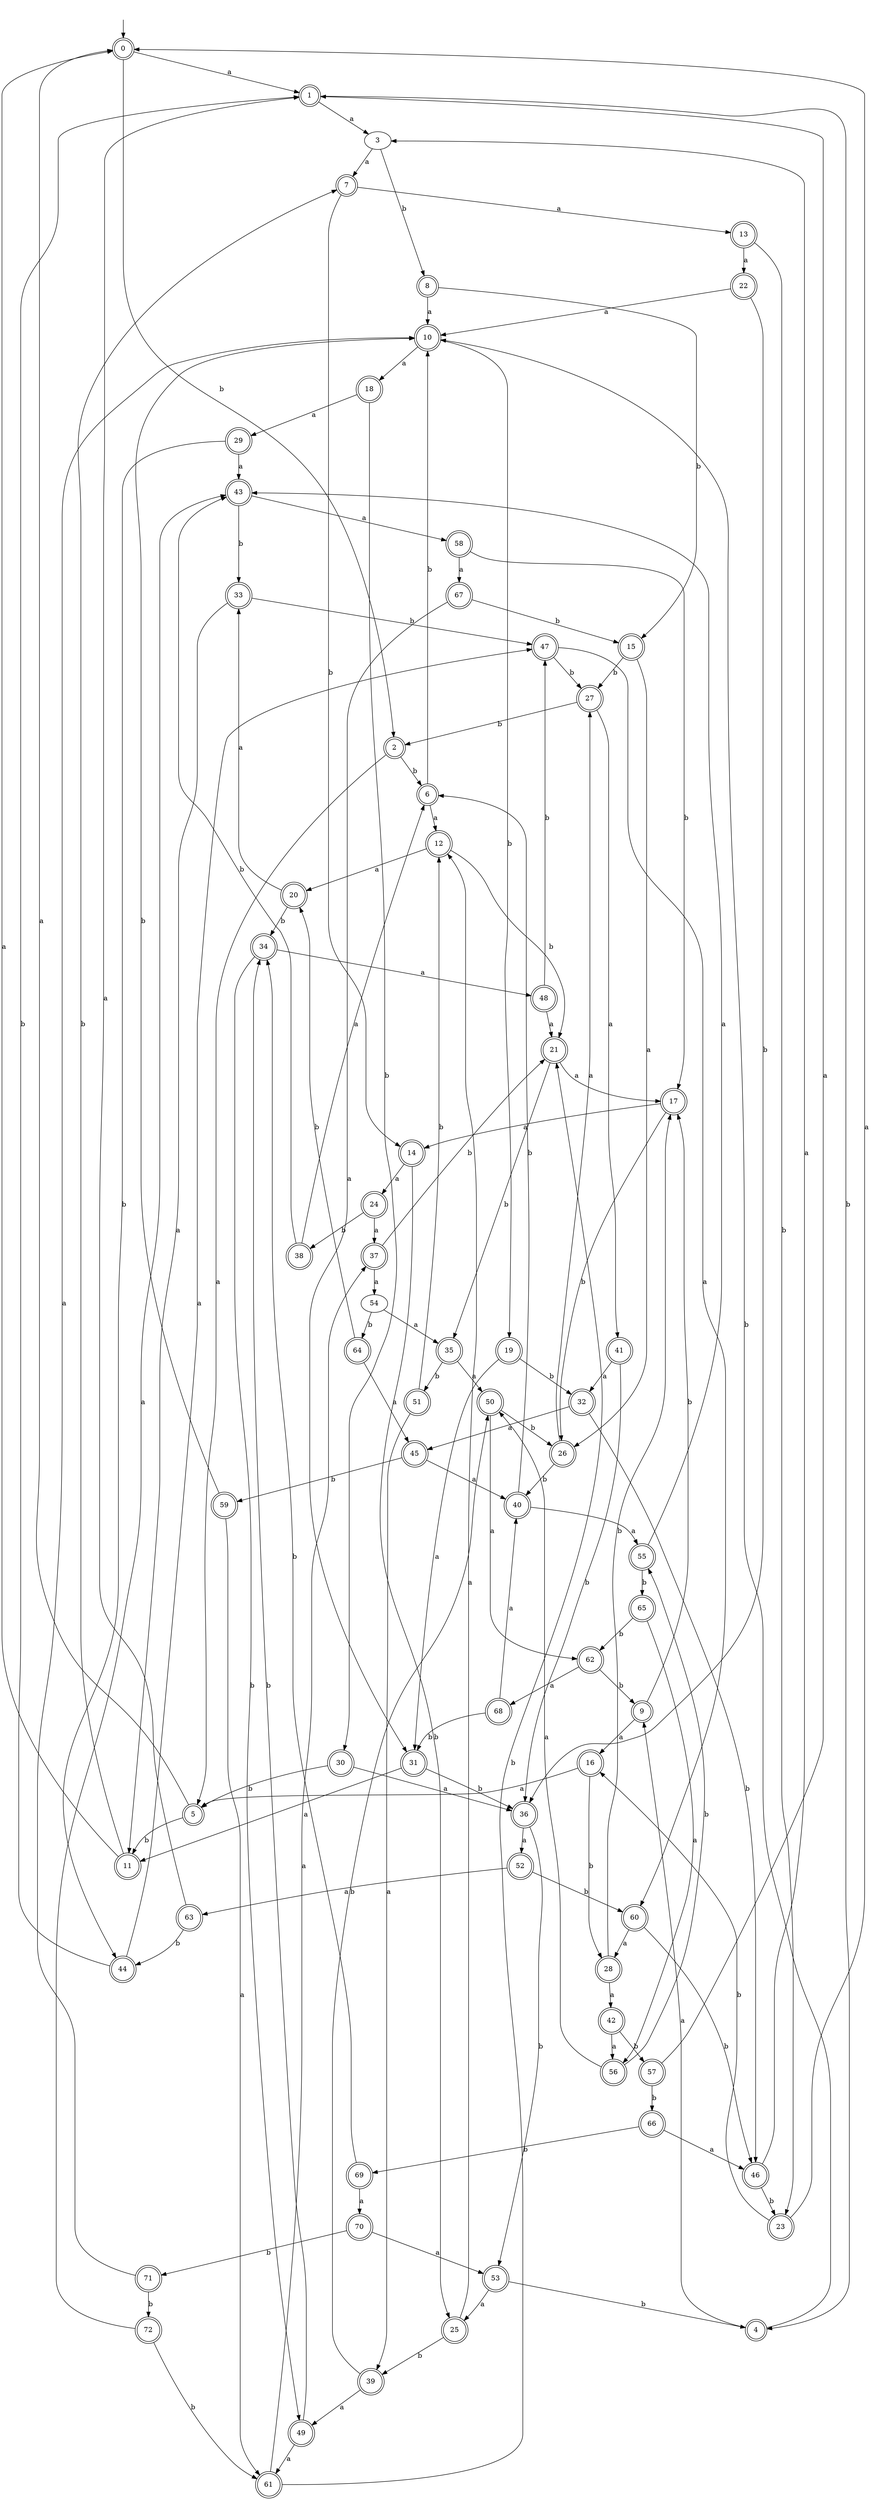 digraph RandomDFA {
  __start0 [label="", shape=none];
  __start0 -> 0 [label=""];
  0 [shape=circle] [shape=doublecircle]
  0 -> 1 [label="a"]
  0 -> 2 [label="b"]
  1 [shape=doublecircle]
  1 -> 3 [label="a"]
  1 -> 4 [label="b"]
  2 [shape=doublecircle]
  2 -> 5 [label="a"]
  2 -> 6 [label="b"]
  3
  3 -> 7 [label="a"]
  3 -> 8 [label="b"]
  4 [shape=doublecircle]
  4 -> 9 [label="a"]
  4 -> 10 [label="b"]
  5 [shape=doublecircle]
  5 -> 0 [label="a"]
  5 -> 11 [label="b"]
  6 [shape=doublecircle]
  6 -> 12 [label="a"]
  6 -> 10 [label="b"]
  7 [shape=doublecircle]
  7 -> 13 [label="a"]
  7 -> 14 [label="b"]
  8 [shape=doublecircle]
  8 -> 10 [label="a"]
  8 -> 15 [label="b"]
  9 [shape=doublecircle]
  9 -> 16 [label="a"]
  9 -> 17 [label="b"]
  10 [shape=doublecircle]
  10 -> 18 [label="a"]
  10 -> 19 [label="b"]
  11 [shape=doublecircle]
  11 -> 0 [label="a"]
  11 -> 7 [label="b"]
  12 [shape=doublecircle]
  12 -> 20 [label="a"]
  12 -> 21 [label="b"]
  13 [shape=doublecircle]
  13 -> 22 [label="a"]
  13 -> 23 [label="b"]
  14 [shape=doublecircle]
  14 -> 24 [label="a"]
  14 -> 25 [label="b"]
  15 [shape=doublecircle]
  15 -> 26 [label="a"]
  15 -> 27 [label="b"]
  16 [shape=doublecircle]
  16 -> 5 [label="a"]
  16 -> 28 [label="b"]
  17 [shape=doublecircle]
  17 -> 14 [label="a"]
  17 -> 26 [label="b"]
  18 [shape=doublecircle]
  18 -> 29 [label="a"]
  18 -> 30 [label="b"]
  19 [shape=doublecircle]
  19 -> 31 [label="a"]
  19 -> 32 [label="b"]
  20 [shape=doublecircle]
  20 -> 33 [label="a"]
  20 -> 34 [label="b"]
  21 [shape=doublecircle]
  21 -> 17 [label="a"]
  21 -> 35 [label="b"]
  22 [shape=doublecircle]
  22 -> 10 [label="a"]
  22 -> 36 [label="b"]
  23 [shape=doublecircle]
  23 -> 0 [label="a"]
  23 -> 16 [label="b"]
  24 [shape=doublecircle]
  24 -> 37 [label="a"]
  24 -> 38 [label="b"]
  25 [shape=doublecircle]
  25 -> 12 [label="a"]
  25 -> 39 [label="b"]
  26 [shape=doublecircle]
  26 -> 27 [label="a"]
  26 -> 40 [label="b"]
  27 [shape=doublecircle]
  27 -> 41 [label="a"]
  27 -> 2 [label="b"]
  28 [shape=doublecircle]
  28 -> 42 [label="a"]
  28 -> 17 [label="b"]
  29 [shape=doublecircle]
  29 -> 43 [label="a"]
  29 -> 44 [label="b"]
  30 [shape=doublecircle]
  30 -> 36 [label="a"]
  30 -> 5 [label="b"]
  31 [shape=doublecircle]
  31 -> 11 [label="a"]
  31 -> 36 [label="b"]
  32 [shape=doublecircle]
  32 -> 45 [label="a"]
  32 -> 46 [label="b"]
  33 [shape=doublecircle]
  33 -> 11 [label="a"]
  33 -> 47 [label="b"]
  34 [shape=doublecircle]
  34 -> 48 [label="a"]
  34 -> 49 [label="b"]
  35 [shape=doublecircle]
  35 -> 50 [label="a"]
  35 -> 51 [label="b"]
  36 [shape=doublecircle]
  36 -> 52 [label="a"]
  36 -> 53 [label="b"]
  37 [shape=doublecircle]
  37 -> 54 [label="a"]
  37 -> 21 [label="b"]
  38 [shape=doublecircle]
  38 -> 6 [label="a"]
  38 -> 43 [label="b"]
  39 [shape=doublecircle]
  39 -> 49 [label="a"]
  39 -> 50 [label="b"]
  40 [shape=doublecircle]
  40 -> 55 [label="a"]
  40 -> 6 [label="b"]
  41 [shape=doublecircle]
  41 -> 32 [label="a"]
  41 -> 36 [label="b"]
  42 [shape=doublecircle]
  42 -> 56 [label="a"]
  42 -> 57 [label="b"]
  43 [shape=doublecircle]
  43 -> 58 [label="a"]
  43 -> 33 [label="b"]
  44 [shape=doublecircle]
  44 -> 47 [label="a"]
  44 -> 1 [label="b"]
  45 [shape=doublecircle]
  45 -> 40 [label="a"]
  45 -> 59 [label="b"]
  46 [shape=doublecircle]
  46 -> 3 [label="a"]
  46 -> 23 [label="b"]
  47 [shape=doublecircle]
  47 -> 60 [label="a"]
  47 -> 27 [label="b"]
  48 [shape=doublecircle]
  48 -> 21 [label="a"]
  48 -> 47 [label="b"]
  49 [shape=doublecircle]
  49 -> 61 [label="a"]
  49 -> 34 [label="b"]
  50 [shape=doublecircle]
  50 -> 62 [label="a"]
  50 -> 26 [label="b"]
  51 [shape=doublecircle]
  51 -> 39 [label="a"]
  51 -> 12 [label="b"]
  52 [shape=doublecircle]
  52 -> 63 [label="a"]
  52 -> 60 [label="b"]
  53 [shape=doublecircle]
  53 -> 25 [label="a"]
  53 -> 4 [label="b"]
  54
  54 -> 35 [label="a"]
  54 -> 64 [label="b"]
  55 [shape=doublecircle]
  55 -> 43 [label="a"]
  55 -> 65 [label="b"]
  56 [shape=doublecircle]
  56 -> 50 [label="a"]
  56 -> 55 [label="b"]
  57 [shape=doublecircle]
  57 -> 1 [label="a"]
  57 -> 66 [label="b"]
  58 [shape=doublecircle]
  58 -> 67 [label="a"]
  58 -> 17 [label="b"]
  59 [shape=doublecircle]
  59 -> 61 [label="a"]
  59 -> 10 [label="b"]
  60 [shape=doublecircle]
  60 -> 28 [label="a"]
  60 -> 46 [label="b"]
  61 [shape=doublecircle]
  61 -> 37 [label="a"]
  61 -> 21 [label="b"]
  62 [shape=doublecircle]
  62 -> 68 [label="a"]
  62 -> 9 [label="b"]
  63 [shape=doublecircle]
  63 -> 1 [label="a"]
  63 -> 44 [label="b"]
  64 [shape=doublecircle]
  64 -> 45 [label="a"]
  64 -> 20 [label="b"]
  65 [shape=doublecircle]
  65 -> 56 [label="a"]
  65 -> 62 [label="b"]
  66 [shape=doublecircle]
  66 -> 46 [label="a"]
  66 -> 69 [label="b"]
  67 [shape=doublecircle]
  67 -> 31 [label="a"]
  67 -> 15 [label="b"]
  68 [shape=doublecircle]
  68 -> 40 [label="a"]
  68 -> 31 [label="b"]
  69 [shape=doublecircle]
  69 -> 70 [label="a"]
  69 -> 34 [label="b"]
  70 [shape=doublecircle]
  70 -> 53 [label="a"]
  70 -> 71 [label="b"]
  71 [shape=doublecircle]
  71 -> 10 [label="a"]
  71 -> 72 [label="b"]
  72 [shape=doublecircle]
  72 -> 43 [label="a"]
  72 -> 61 [label="b"]
}
